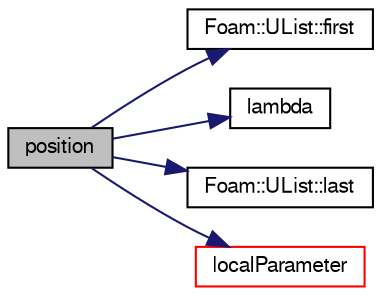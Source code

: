 digraph "position"
{
  bgcolor="transparent";
  edge [fontname="FreeSans",fontsize="10",labelfontname="FreeSans",labelfontsize="10"];
  node [fontname="FreeSans",fontsize="10",shape=record];
  rankdir="LR";
  Node44 [label="position",height=0.2,width=0.4,color="black", fillcolor="grey75", style="filled", fontcolor="black"];
  Node44 -> Node45 [color="midnightblue",fontsize="10",style="solid",fontname="FreeSans"];
  Node45 [label="Foam::UList::first",height=0.2,width=0.4,color="black",URL="$a25698.html#a1c9828bc3de9502754d944c95a2ce0d9",tooltip="Return the first element of the list. "];
  Node44 -> Node46 [color="midnightblue",fontsize="10",style="solid",fontname="FreeSans"];
  Node46 [label="lambda",height=0.2,width=0.4,color="black",URL="$a39047.html#ac90f959a4cd5bd0bc0d60e8c9fe14021"];
  Node44 -> Node47 [color="midnightblue",fontsize="10",style="solid",fontname="FreeSans"];
  Node47 [label="Foam::UList::last",height=0.2,width=0.4,color="black",URL="$a25698.html#aef07c02ea1c27bdb5906043b399e0ff0",tooltip="Return the last element of the list. "];
  Node44 -> Node48 [color="midnightblue",fontsize="10",style="solid",fontname="FreeSans"];
  Node48 [label="localParameter",height=0.2,width=0.4,color="red",URL="$a24750.html#a70bfa9ccb54f2d4c578d7cc750717ffb",tooltip="Return the line segment and the local parameter [0..1]. "];
}
